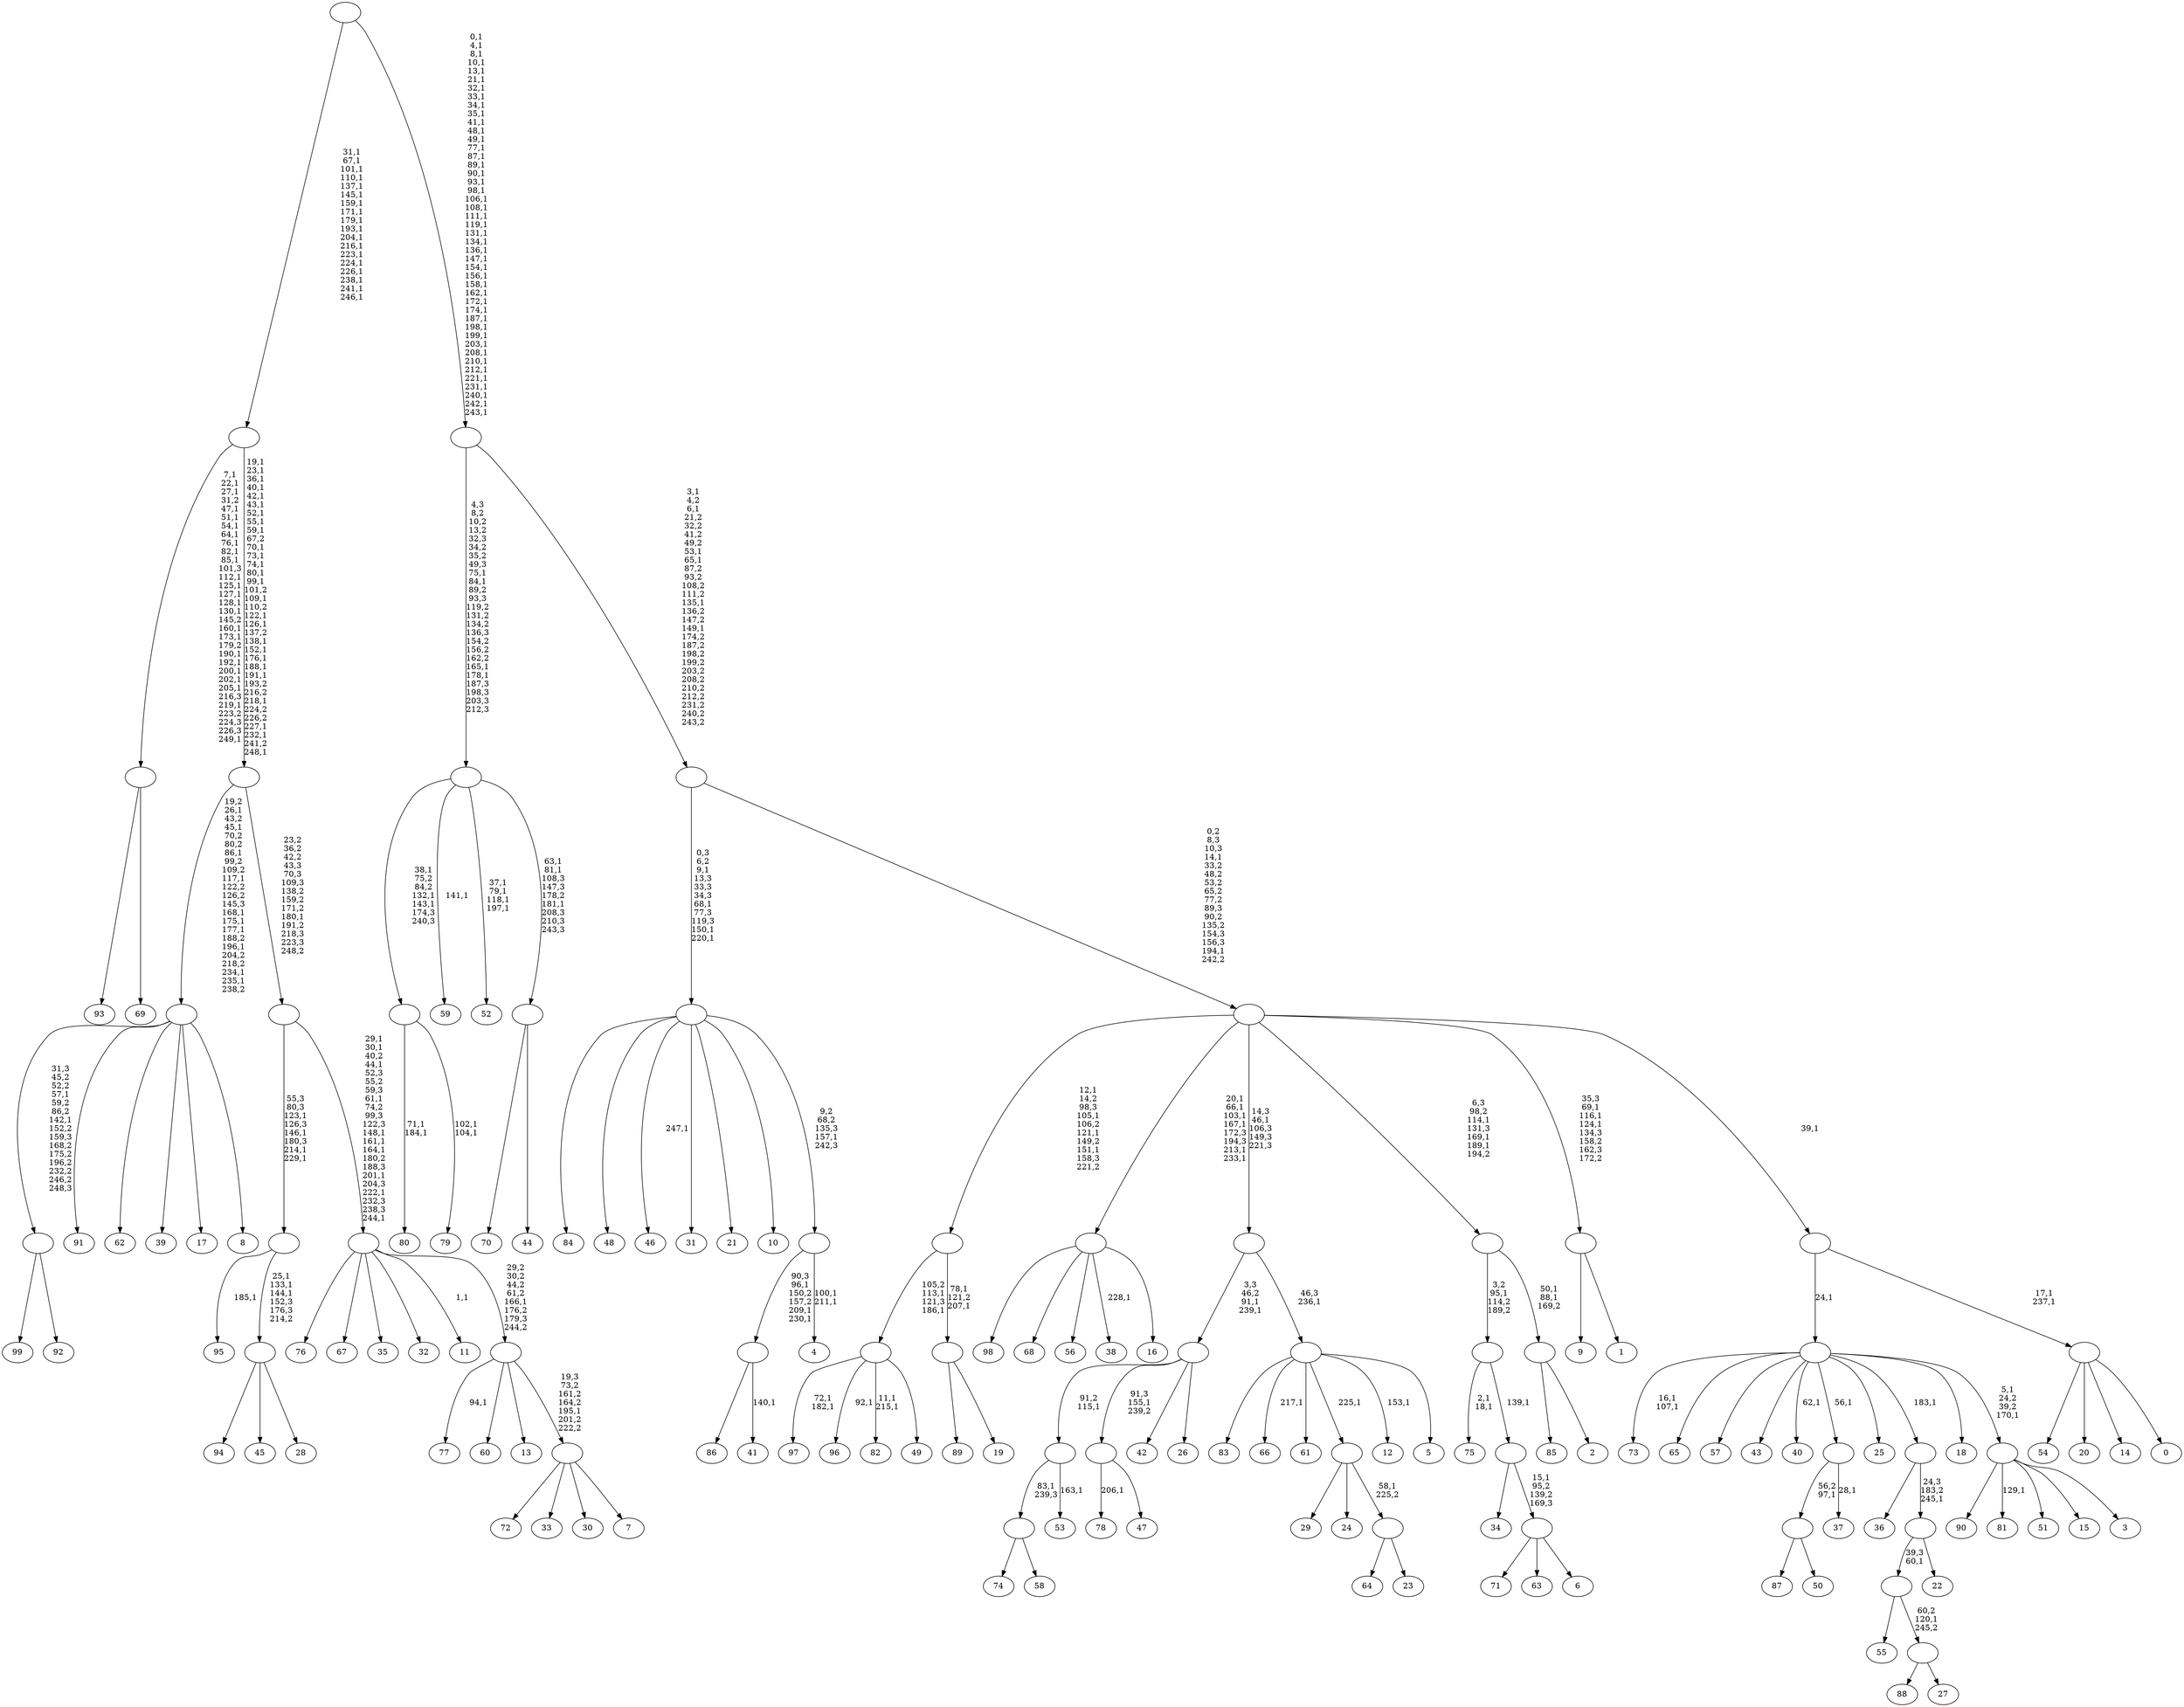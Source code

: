 digraph T {
	350 [label="99"]
	349 [label="98"]
	348 [label="97"]
	345 [label="96"]
	343 [label="95"]
	341 [label="94"]
	340 [label="93"]
	339 [label="92"]
	338 [label=""]
	336 [label="91"]
	335 [label="90"]
	334 [label="89"]
	333 [label="88"]
	332 [label="87"]
	331 [label="86"]
	330 [label="85"]
	329 [label="84"]
	328 [label="83"]
	327 [label="82"]
	324 [label="81"]
	322 [label="80"]
	319 [label="79"]
	316 [label=""]
	313 [label="78"]
	311 [label="77"]
	309 [label="76"]
	308 [label="75"]
	305 [label="74"]
	304 [label="73"]
	301 [label="72"]
	300 [label="71"]
	299 [label="70"]
	298 [label="69"]
	297 [label=""]
	273 [label="68"]
	272 [label="67"]
	271 [label="66"]
	269 [label="65"]
	268 [label="64"]
	267 [label="63"]
	266 [label="62"]
	265 [label="61"]
	264 [label="60"]
	263 [label="59"]
	261 [label="58"]
	260 [label=""]
	259 [label="57"]
	258 [label="56"]
	257 [label="55"]
	256 [label="54"]
	255 [label="53"]
	253 [label=""]
	252 [label="52"]
	247 [label="51"]
	246 [label="50"]
	245 [label=""]
	244 [label="49"]
	243 [label=""]
	241 [label="48"]
	240 [label="47"]
	239 [label=""]
	238 [label="46"]
	236 [label="45"]
	235 [label="44"]
	234 [label=""]
	231 [label=""]
	227 [label="43"]
	226 [label="42"]
	225 [label="41"]
	223 [label=""]
	220 [label="40"]
	218 [label="39"]
	217 [label="38"]
	215 [label="37"]
	213 [label=""]
	212 [label="36"]
	211 [label="35"]
	210 [label="34"]
	209 [label="33"]
	208 [label="32"]
	207 [label="31"]
	206 [label="30"]
	205 [label="29"]
	204 [label="28"]
	203 [label=""]
	200 [label=""]
	196 [label="27"]
	195 [label=""]
	194 [label=""]
	193 [label="26"]
	192 [label=""]
	190 [label="25"]
	189 [label="24"]
	188 [label="23"]
	187 [label=""]
	186 [label=""]
	185 [label="22"]
	184 [label=""]
	183 [label=""]
	182 [label="21"]
	181 [label="20"]
	180 [label="19"]
	179 [label=""]
	177 [label=""]
	173 [label="18"]
	172 [label="17"]
	171 [label="16"]
	170 [label=""]
	164 [label="15"]
	163 [label="14"]
	162 [label="13"]
	161 [label="12"]
	159 [label="11"]
	157 [label="10"]
	156 [label="9"]
	155 [label="8"]
	154 [label=""]
	144 [label="7"]
	143 [label=""]
	142 [label=""]
	141 [label=""]
	131 [label=""]
	130 [label=""]
	104 [label=""]
	86 [label="6"]
	85 [label=""]
	84 [label=""]
	83 [label=""]
	82 [label="5"]
	81 [label=""]
	80 [label=""]
	79 [label="4"]
	76 [label=""]
	75 [label=""]
	71 [label="3"]
	70 [label=""]
	68 [label=""]
	67 [label="2"]
	66 [label=""]
	64 [label=""]
	61 [label="1"]
	60 [label=""]
	57 [label="0"]
	56 [label=""]
	54 [label=""]
	53 [label=""]
	51 [label=""]
	45 [label=""]
	0 [label=""]
	338 -> 350 [label=""]
	338 -> 339 [label=""]
	316 -> 319 [label="102,1\n104,1"]
	316 -> 322 [label="71,1\n184,1"]
	297 -> 340 [label=""]
	297 -> 298 [label=""]
	260 -> 305 [label=""]
	260 -> 261 [label=""]
	253 -> 255 [label="163,1"]
	253 -> 260 [label="83,1\n239,3"]
	245 -> 332 [label=""]
	245 -> 246 [label=""]
	243 -> 327 [label="11,1\n215,1"]
	243 -> 345 [label="92,1"]
	243 -> 348 [label="72,1\n182,1"]
	243 -> 244 [label=""]
	239 -> 313 [label="206,1"]
	239 -> 240 [label=""]
	234 -> 299 [label=""]
	234 -> 235 [label=""]
	231 -> 234 [label="63,1\n81,1\n108,3\n147,3\n178,2\n181,1\n208,3\n210,3\n243,3"]
	231 -> 252 [label="37,1\n79,1\n118,1\n197,1"]
	231 -> 263 [label="141,1"]
	231 -> 316 [label="38,1\n75,2\n84,2\n132,1\n143,1\n174,3\n240,3"]
	223 -> 225 [label="140,1"]
	223 -> 331 [label=""]
	213 -> 215 [label="28,1"]
	213 -> 245 [label="56,2\n97,1"]
	203 -> 341 [label=""]
	203 -> 236 [label=""]
	203 -> 204 [label=""]
	200 -> 203 [label="25,1\n133,1\n144,1\n152,3\n176,3\n214,2"]
	200 -> 343 [label="185,1"]
	195 -> 333 [label=""]
	195 -> 196 [label=""]
	194 -> 257 [label=""]
	194 -> 195 [label="60,2\n120,1\n245,2"]
	192 -> 253 [label="91,2\n115,1"]
	192 -> 239 [label="91,3\n155,1\n239,2"]
	192 -> 226 [label=""]
	192 -> 193 [label=""]
	187 -> 268 [label=""]
	187 -> 188 [label=""]
	186 -> 205 [label=""]
	186 -> 189 [label=""]
	186 -> 187 [label="58,1\n225,2"]
	184 -> 194 [label="39,3\n60,1"]
	184 -> 185 [label=""]
	183 -> 212 [label=""]
	183 -> 184 [label="24,3\n183,2\n245,1"]
	179 -> 334 [label=""]
	179 -> 180 [label=""]
	177 -> 179 [label="78,1\n121,2\n207,1"]
	177 -> 243 [label="105,2\n113,1\n121,3\n186,1"]
	170 -> 217 [label="228,1"]
	170 -> 349 [label=""]
	170 -> 273 [label=""]
	170 -> 258 [label=""]
	170 -> 171 [label=""]
	154 -> 338 [label="31,3\n45,2\n52,2\n57,1\n59,2\n86,2\n142,1\n152,2\n159,3\n168,2\n175,2\n196,2\n232,2\n246,2\n248,3"]
	154 -> 336 [label=""]
	154 -> 266 [label=""]
	154 -> 218 [label=""]
	154 -> 172 [label=""]
	154 -> 155 [label=""]
	143 -> 301 [label=""]
	143 -> 209 [label=""]
	143 -> 206 [label=""]
	143 -> 144 [label=""]
	142 -> 311 [label="94,1"]
	142 -> 264 [label=""]
	142 -> 162 [label=""]
	142 -> 143 [label="19,3\n73,2\n161,2\n164,2\n195,1\n201,2\n222,2"]
	141 -> 159 [label="1,1"]
	141 -> 309 [label=""]
	141 -> 272 [label=""]
	141 -> 211 [label=""]
	141 -> 208 [label=""]
	141 -> 142 [label="29,2\n30,2\n44,2\n61,2\n166,1\n176,2\n179,3\n244,2"]
	131 -> 141 [label="29,1\n30,1\n40,2\n44,1\n52,3\n55,2\n59,3\n61,1\n74,2\n99,3\n122,3\n148,1\n161,1\n164,1\n180,2\n188,3\n201,1\n204,3\n222,1\n232,3\n238,3\n244,1"]
	131 -> 200 [label="55,3\n80,3\n123,1\n126,3\n146,1\n180,3\n214,1\n229,1"]
	130 -> 154 [label="19,2\n26,1\n43,2\n45,1\n70,2\n80,2\n86,1\n99,2\n109,2\n117,1\n122,2\n126,2\n145,3\n168,1\n175,1\n177,1\n188,2\n196,1\n204,2\n218,2\n234,1\n235,1\n238,2"]
	130 -> 131 [label="23,2\n36,2\n42,2\n43,3\n70,3\n109,3\n138,2\n159,2\n171,2\n180,1\n191,2\n218,3\n223,3\n248,2"]
	104 -> 130 [label="19,1\n23,1\n36,1\n40,1\n42,1\n43,1\n52,1\n55,1\n59,1\n67,2\n70,1\n73,1\n74,1\n80,1\n99,1\n101,2\n109,1\n110,2\n122,1\n126,1\n137,2\n138,1\n152,1\n176,1\n188,1\n191,1\n193,2\n216,2\n218,1\n224,2\n226,2\n227,1\n232,1\n241,2\n248,1"]
	104 -> 297 [label="7,1\n22,1\n27,1\n31,2\n47,1\n51,1\n54,1\n64,1\n76,1\n82,1\n85,1\n101,3\n112,1\n125,1\n127,1\n128,1\n130,1\n145,2\n160,1\n173,1\n179,2\n190,1\n192,1\n200,1\n202,1\n205,1\n216,3\n219,1\n223,2\n224,3\n226,3\n249,1"]
	85 -> 300 [label=""]
	85 -> 267 [label=""]
	85 -> 86 [label=""]
	84 -> 210 [label=""]
	84 -> 85 [label="15,1\n95,2\n139,2\n169,3"]
	83 -> 308 [label="2,1\n18,1"]
	83 -> 84 [label="139,1"]
	81 -> 161 [label="153,1"]
	81 -> 271 [label="217,1"]
	81 -> 328 [label=""]
	81 -> 265 [label=""]
	81 -> 186 [label="225,1"]
	81 -> 82 [label=""]
	80 -> 192 [label="3,3\n46,2\n91,1\n239,1"]
	80 -> 81 [label="46,3\n236,1"]
	76 -> 79 [label="100,1\n211,1"]
	76 -> 223 [label="90,3\n96,1\n150,2\n157,2\n209,1\n230,1"]
	75 -> 238 [label="247,1"]
	75 -> 329 [label=""]
	75 -> 241 [label=""]
	75 -> 207 [label=""]
	75 -> 182 [label=""]
	75 -> 157 [label=""]
	75 -> 76 [label="9,2\n68,2\n135,3\n157,1\n242,3"]
	70 -> 324 [label="129,1"]
	70 -> 335 [label=""]
	70 -> 247 [label=""]
	70 -> 164 [label=""]
	70 -> 71 [label=""]
	68 -> 70 [label="5,1\n24,2\n39,2\n170,1"]
	68 -> 220 [label="62,1"]
	68 -> 304 [label="16,1\n107,1"]
	68 -> 269 [label=""]
	68 -> 259 [label=""]
	68 -> 227 [label=""]
	68 -> 213 [label="56,1"]
	68 -> 190 [label=""]
	68 -> 183 [label="183,1"]
	68 -> 173 [label=""]
	66 -> 330 [label=""]
	66 -> 67 [label=""]
	64 -> 66 [label="50,1\n88,1\n169,2"]
	64 -> 83 [label="3,2\n95,1\n114,2\n189,2"]
	60 -> 156 [label=""]
	60 -> 61 [label=""]
	56 -> 256 [label=""]
	56 -> 181 [label=""]
	56 -> 163 [label=""]
	56 -> 57 [label=""]
	54 -> 56 [label="17,1\n237,1"]
	54 -> 68 [label="24,1"]
	53 -> 60 [label="35,3\n69,1\n116,1\n124,1\n134,3\n158,2\n162,3\n172,2"]
	53 -> 64 [label="6,3\n98,2\n114,1\n131,3\n169,1\n189,1\n194,2"]
	53 -> 170 [label="20,1\n66,1\n103,1\n167,1\n172,3\n194,3\n213,1\n233,1"]
	53 -> 177 [label="12,1\n14,2\n98,3\n105,1\n106,2\n121,1\n149,2\n151,1\n158,3\n221,2"]
	53 -> 80 [label="14,3\n46,1\n106,3\n149,3\n221,3"]
	53 -> 54 [label="39,1"]
	51 -> 53 [label="0,2\n8,3\n10,3\n14,1\n33,2\n48,2\n53,2\n65,2\n77,2\n89,3\n90,2\n135,2\n154,3\n156,3\n194,1\n242,2"]
	51 -> 75 [label="0,3\n6,2\n9,1\n13,3\n33,3\n34,3\n68,1\n77,3\n119,3\n150,1\n220,1"]
	45 -> 51 [label="3,1\n4,2\n6,1\n21,2\n32,2\n41,2\n49,2\n53,1\n65,1\n87,2\n93,2\n108,2\n111,2\n135,1\n136,2\n147,2\n149,1\n174,2\n187,2\n198,2\n199,2\n203,2\n208,2\n210,2\n212,2\n231,2\n240,2\n243,2"]
	45 -> 231 [label="4,3\n8,2\n10,2\n13,2\n32,3\n34,2\n35,2\n49,3\n75,1\n84,1\n89,2\n93,3\n119,2\n131,2\n134,2\n136,3\n154,2\n156,2\n162,2\n165,1\n178,1\n187,3\n198,3\n203,3\n212,3"]
	0 -> 45 [label="0,1\n4,1\n8,1\n10,1\n13,1\n21,1\n32,1\n33,1\n34,1\n35,1\n41,1\n48,1\n49,1\n77,1\n87,1\n89,1\n90,1\n93,1\n98,1\n106,1\n108,1\n111,1\n119,1\n131,1\n134,1\n136,1\n147,1\n154,1\n156,1\n158,1\n162,1\n172,1\n174,1\n187,1\n198,1\n199,1\n203,1\n208,1\n210,1\n212,1\n221,1\n231,1\n240,1\n242,1\n243,1"]
	0 -> 104 [label="31,1\n67,1\n101,1\n110,1\n137,1\n145,1\n159,1\n171,1\n179,1\n193,1\n204,1\n216,1\n223,1\n224,1\n226,1\n238,1\n241,1\n246,1"]
}
